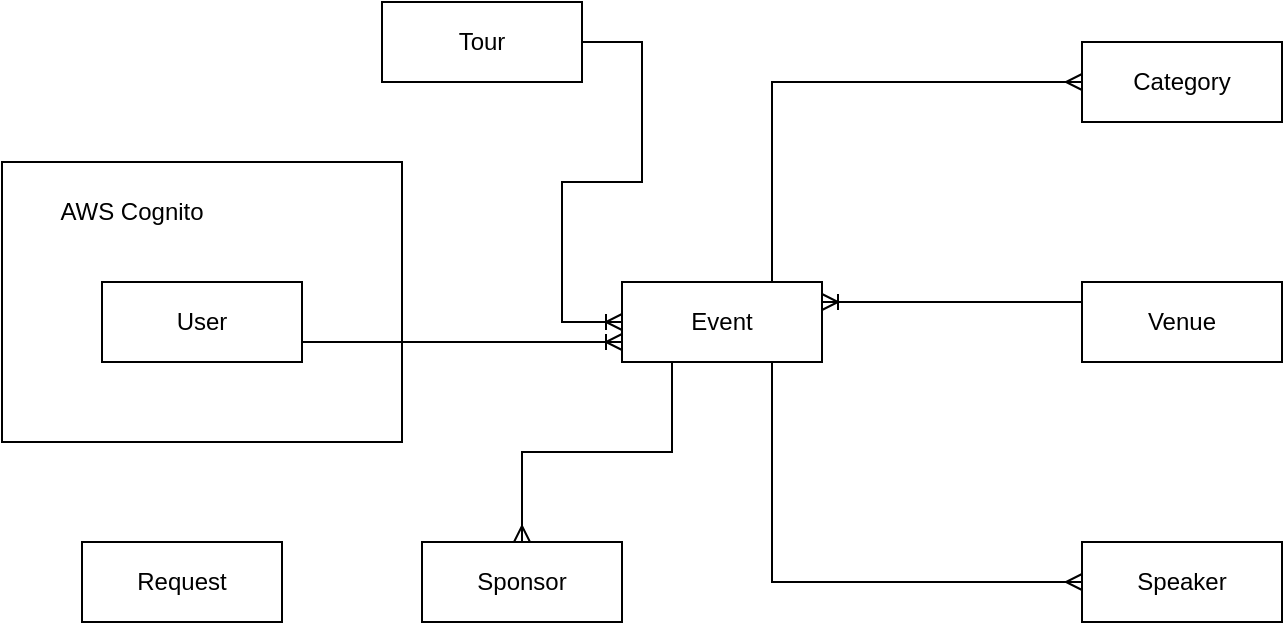 <mxfile version="20.8.23" type="github"><diagram name="Página-1" id="wqK1k2QHXeieT-1PXNMc"><mxGraphModel dx="1195" dy="669" grid="1" gridSize="10" guides="1" tooltips="1" connect="1" arrows="1" fold="1" page="1" pageScale="1" pageWidth="827" pageHeight="1169" math="0" shadow="0"><root><mxCell id="0"/><mxCell id="1" parent="0"/><mxCell id="SniG43m1Y_QU02w9s042-2" value="" style="rounded=0;whiteSpace=wrap;html=1;" vertex="1" parent="1"><mxGeometry x="40" y="130" width="200" height="140" as="geometry"/></mxCell><mxCell id="SniG43m1Y_QU02w9s042-3" value="AWS Cognito" style="text;html=1;strokeColor=none;fillColor=none;align=center;verticalAlign=middle;whiteSpace=wrap;rounded=0;" vertex="1" parent="1"><mxGeometry x="50" y="140" width="110" height="30" as="geometry"/></mxCell><mxCell id="SniG43m1Y_QU02w9s042-4" value="User" style="whiteSpace=wrap;html=1;align=center;" vertex="1" parent="1"><mxGeometry x="90" y="190" width="100" height="40" as="geometry"/></mxCell><mxCell id="SniG43m1Y_QU02w9s042-21" style="edgeStyle=orthogonalEdgeStyle;rounded=0;orthogonalLoop=1;jettySize=auto;html=1;entryX=0.25;entryY=1;entryDx=0;entryDy=0;strokeColor=default;startArrow=ERmany;startFill=0;endArrow=none;endFill=0;" edge="1" parent="1" source="SniG43m1Y_QU02w9s042-5" target="SniG43m1Y_QU02w9s042-6"><mxGeometry relative="1" as="geometry"/></mxCell><mxCell id="SniG43m1Y_QU02w9s042-5" value="Sponsor" style="whiteSpace=wrap;html=1;align=center;" vertex="1" parent="1"><mxGeometry x="250" y="320" width="100" height="40" as="geometry"/></mxCell><mxCell id="SniG43m1Y_QU02w9s042-22" style="edgeStyle=orthogonalEdgeStyle;rounded=0;orthogonalLoop=1;jettySize=auto;html=1;exitX=0.75;exitY=0;exitDx=0;exitDy=0;entryX=0;entryY=0.5;entryDx=0;entryDy=0;strokeColor=default;startArrow=none;startFill=0;endArrow=ERmany;endFill=0;" edge="1" parent="1" source="SniG43m1Y_QU02w9s042-6" target="SniG43m1Y_QU02w9s042-10"><mxGeometry relative="1" as="geometry"/></mxCell><mxCell id="SniG43m1Y_QU02w9s042-23" style="edgeStyle=orthogonalEdgeStyle;rounded=0;orthogonalLoop=1;jettySize=auto;html=1;exitX=0.75;exitY=1;exitDx=0;exitDy=0;entryX=0;entryY=0.5;entryDx=0;entryDy=0;strokeColor=default;startArrow=none;startFill=0;endArrow=ERmany;endFill=0;" edge="1" parent="1" source="SniG43m1Y_QU02w9s042-6" target="SniG43m1Y_QU02w9s042-8"><mxGeometry relative="1" as="geometry"/></mxCell><mxCell id="SniG43m1Y_QU02w9s042-6" value="Event" style="whiteSpace=wrap;html=1;align=center;" vertex="1" parent="1"><mxGeometry x="350" y="190" width="100" height="40" as="geometry"/></mxCell><mxCell id="SniG43m1Y_QU02w9s042-7" value="Tour" style="whiteSpace=wrap;html=1;align=center;" vertex="1" parent="1"><mxGeometry x="230" y="50" width="100" height="40" as="geometry"/></mxCell><mxCell id="SniG43m1Y_QU02w9s042-8" value="Speaker" style="whiteSpace=wrap;html=1;align=center;" vertex="1" parent="1"><mxGeometry x="580" y="320" width="100" height="40" as="geometry"/></mxCell><mxCell id="SniG43m1Y_QU02w9s042-9" value="Venue" style="whiteSpace=wrap;html=1;align=center;" vertex="1" parent="1"><mxGeometry x="580" y="190" width="100" height="40" as="geometry"/></mxCell><mxCell id="SniG43m1Y_QU02w9s042-10" value="Category" style="whiteSpace=wrap;html=1;align=center;" vertex="1" parent="1"><mxGeometry x="580" y="70" width="100" height="40" as="geometry"/></mxCell><mxCell id="SniG43m1Y_QU02w9s042-11" value="Request" style="whiteSpace=wrap;html=1;align=center;" vertex="1" parent="1"><mxGeometry x="80" y="320" width="100" height="40" as="geometry"/></mxCell><mxCell id="SniG43m1Y_QU02w9s042-13" value="" style="edgeStyle=entityRelationEdgeStyle;fontSize=12;html=1;endArrow=ERoneToMany;rounded=0;exitX=1;exitY=0.75;exitDx=0;exitDy=0;entryX=0;entryY=0.75;entryDx=0;entryDy=0;" edge="1" parent="1" source="SniG43m1Y_QU02w9s042-4" target="SniG43m1Y_QU02w9s042-6"><mxGeometry width="100" height="100" relative="1" as="geometry"><mxPoint x="320" y="410" as="sourcePoint"/><mxPoint x="420" y="310" as="targetPoint"/></mxGeometry></mxCell><mxCell id="SniG43m1Y_QU02w9s042-19" value="" style="edgeStyle=entityRelationEdgeStyle;fontSize=12;html=1;endArrow=ERoneToMany;rounded=0;exitX=1;exitY=0.5;exitDx=0;exitDy=0;" edge="1" parent="1" source="SniG43m1Y_QU02w9s042-7" target="SniG43m1Y_QU02w9s042-6"><mxGeometry width="100" height="100" relative="1" as="geometry"><mxPoint x="200" y="220" as="sourcePoint"/><mxPoint x="340" y="200" as="targetPoint"/></mxGeometry></mxCell><mxCell id="SniG43m1Y_QU02w9s042-20" value="" style="edgeStyle=entityRelationEdgeStyle;fontSize=12;html=1;endArrow=ERoneToMany;rounded=0;entryX=1;entryY=0.25;entryDx=0;entryDy=0;exitX=0;exitY=0.25;exitDx=0;exitDy=0;" edge="1" parent="1" source="SniG43m1Y_QU02w9s042-9" target="SniG43m1Y_QU02w9s042-6"><mxGeometry width="100" height="100" relative="1" as="geometry"><mxPoint x="560" y="200" as="sourcePoint"/><mxPoint x="620" y="260" as="targetPoint"/></mxGeometry></mxCell></root></mxGraphModel></diagram></mxfile>